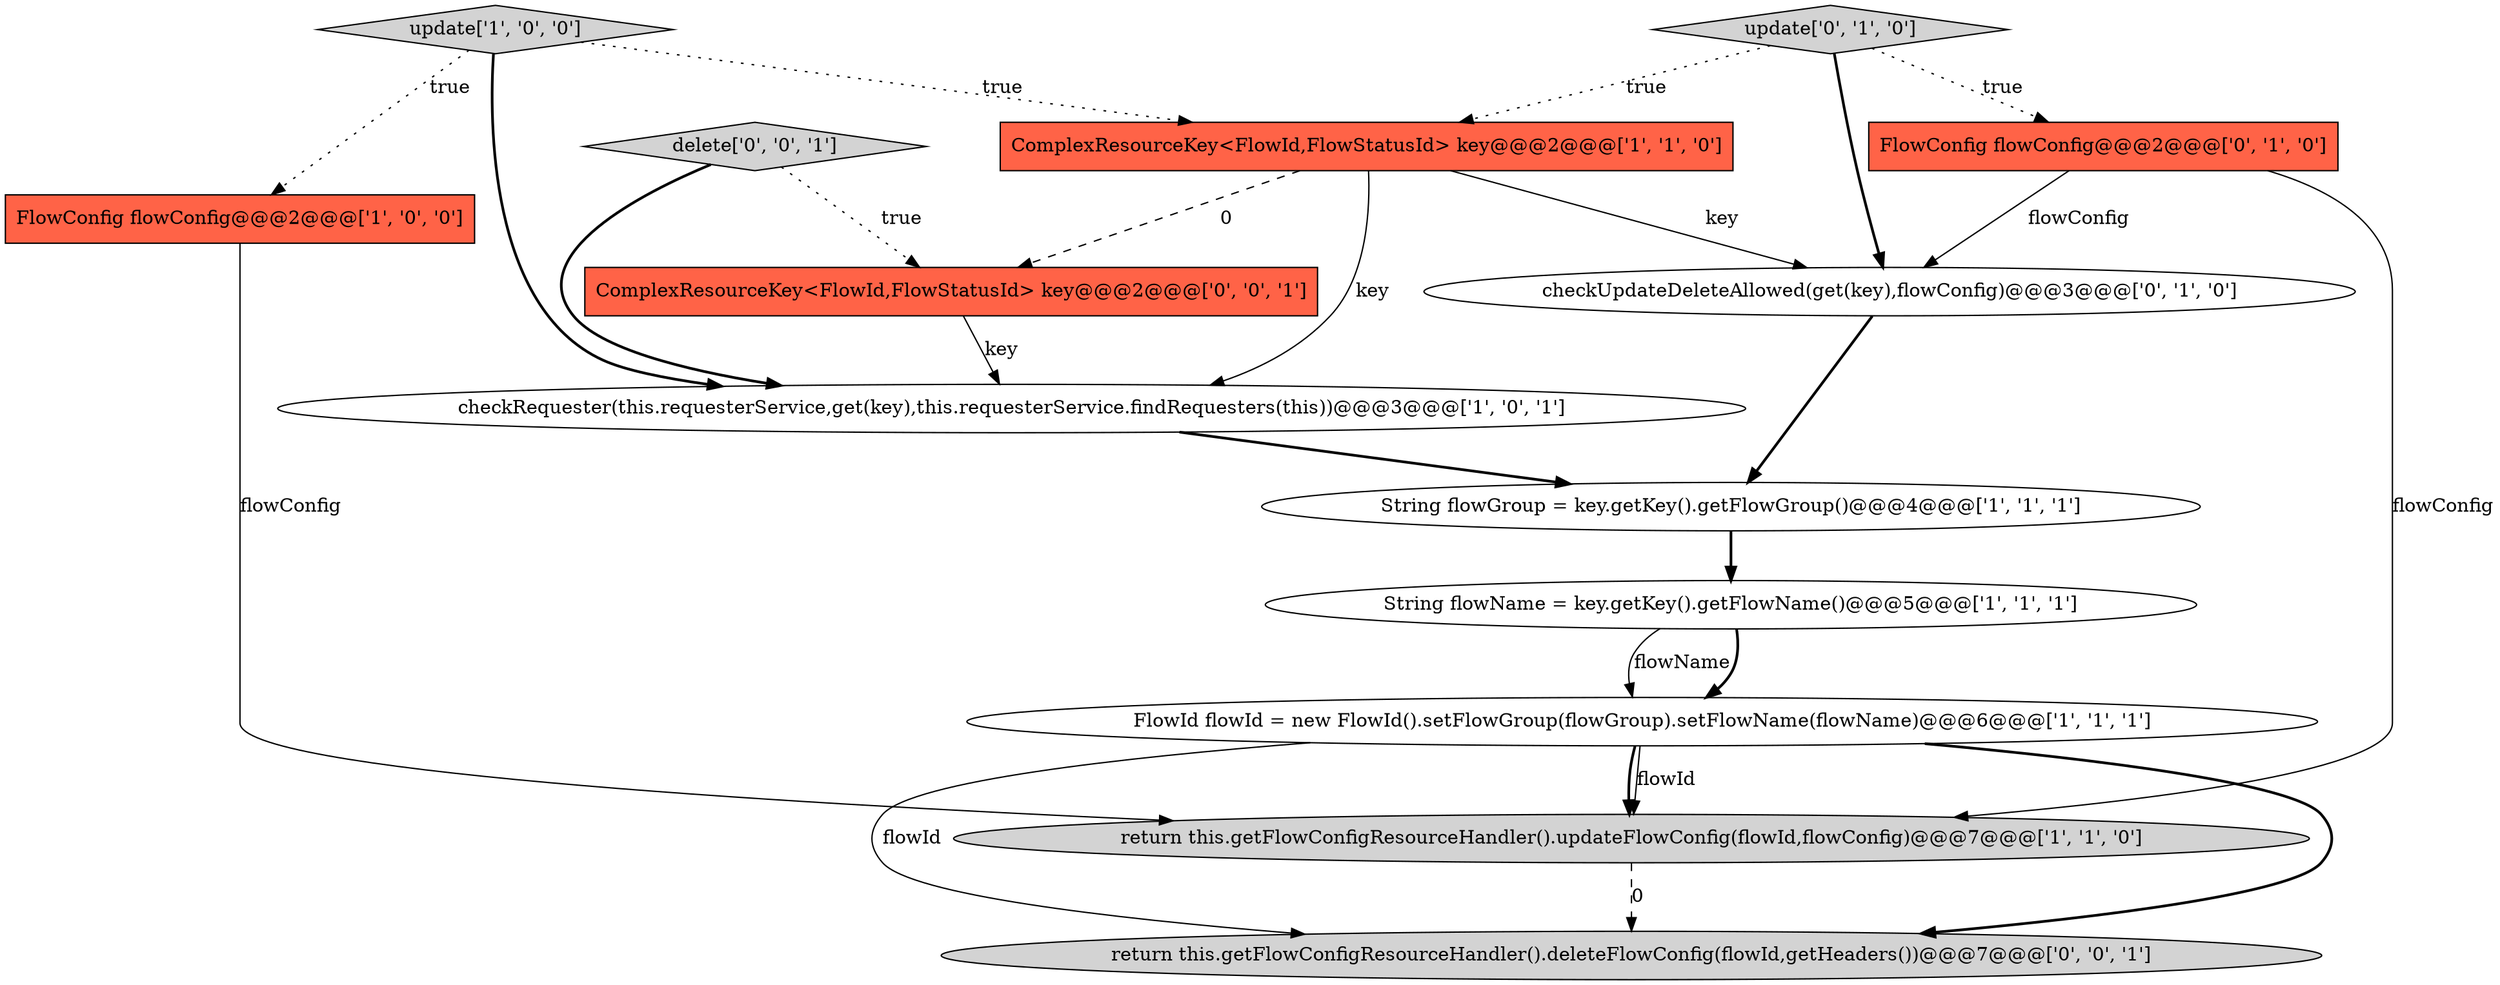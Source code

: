 digraph {
13 [style = filled, label = "return this.getFlowConfigResourceHandler().deleteFlowConfig(flowId,getHeaders())@@@7@@@['0', '0', '1']", fillcolor = lightgray, shape = ellipse image = "AAA0AAABBB3BBB"];
5 [style = filled, label = "String flowGroup = key.getKey().getFlowGroup()@@@4@@@['1', '1', '1']", fillcolor = white, shape = ellipse image = "AAA0AAABBB1BBB"];
7 [style = filled, label = "return this.getFlowConfigResourceHandler().updateFlowConfig(flowId,flowConfig)@@@7@@@['1', '1', '0']", fillcolor = lightgray, shape = ellipse image = "AAA0AAABBB1BBB"];
9 [style = filled, label = "update['0', '1', '0']", fillcolor = lightgray, shape = diamond image = "AAA0AAABBB2BBB"];
11 [style = filled, label = "delete['0', '0', '1']", fillcolor = lightgray, shape = diamond image = "AAA0AAABBB3BBB"];
2 [style = filled, label = "FlowId flowId = new FlowId().setFlowGroup(flowGroup).setFlowName(flowName)@@@6@@@['1', '1', '1']", fillcolor = white, shape = ellipse image = "AAA0AAABBB1BBB"];
0 [style = filled, label = "String flowName = key.getKey().getFlowName()@@@5@@@['1', '1', '1']", fillcolor = white, shape = ellipse image = "AAA0AAABBB1BBB"];
1 [style = filled, label = "checkRequester(this.requesterService,get(key),this.requesterService.findRequesters(this))@@@3@@@['1', '0', '1']", fillcolor = white, shape = ellipse image = "AAA0AAABBB1BBB"];
3 [style = filled, label = "FlowConfig flowConfig@@@2@@@['1', '0', '0']", fillcolor = tomato, shape = box image = "AAA0AAABBB1BBB"];
6 [style = filled, label = "update['1', '0', '0']", fillcolor = lightgray, shape = diamond image = "AAA0AAABBB1BBB"];
4 [style = filled, label = "ComplexResourceKey<FlowId,FlowStatusId> key@@@2@@@['1', '1', '0']", fillcolor = tomato, shape = box image = "AAA0AAABBB1BBB"];
12 [style = filled, label = "ComplexResourceKey<FlowId,FlowStatusId> key@@@2@@@['0', '0', '1']", fillcolor = tomato, shape = box image = "AAA0AAABBB3BBB"];
8 [style = filled, label = "FlowConfig flowConfig@@@2@@@['0', '1', '0']", fillcolor = tomato, shape = box image = "AAA0AAABBB2BBB"];
10 [style = filled, label = "checkUpdateDeleteAllowed(get(key),flowConfig)@@@3@@@['0', '1', '0']", fillcolor = white, shape = ellipse image = "AAA0AAABBB2BBB"];
1->5 [style = bold, label=""];
0->2 [style = solid, label="flowName"];
4->10 [style = solid, label="key"];
11->1 [style = bold, label=""];
0->2 [style = bold, label=""];
11->12 [style = dotted, label="true"];
2->13 [style = solid, label="flowId"];
9->10 [style = bold, label=""];
8->10 [style = solid, label="flowConfig"];
2->7 [style = solid, label="flowId"];
4->1 [style = solid, label="key"];
4->12 [style = dashed, label="0"];
2->13 [style = bold, label=""];
9->8 [style = dotted, label="true"];
6->1 [style = bold, label=""];
3->7 [style = solid, label="flowConfig"];
10->5 [style = bold, label=""];
6->4 [style = dotted, label="true"];
5->0 [style = bold, label=""];
8->7 [style = solid, label="flowConfig"];
7->13 [style = dashed, label="0"];
9->4 [style = dotted, label="true"];
2->7 [style = bold, label=""];
6->3 [style = dotted, label="true"];
12->1 [style = solid, label="key"];
}
